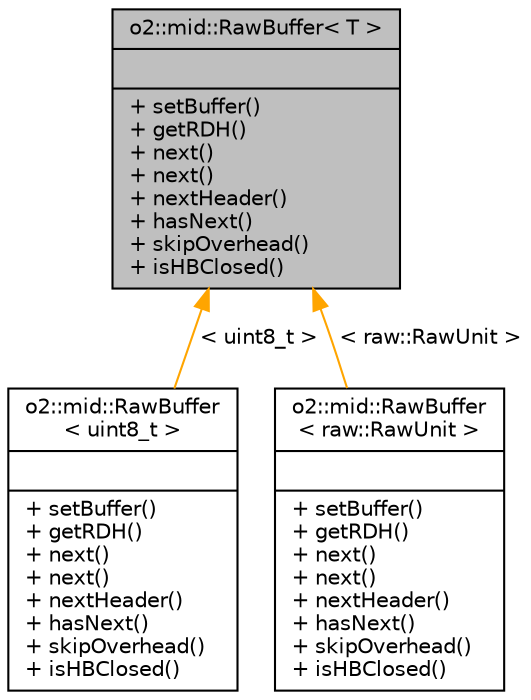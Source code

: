 digraph "o2::mid::RawBuffer&lt; T &gt;"
{
 // INTERACTIVE_SVG=YES
  bgcolor="transparent";
  edge [fontname="Helvetica",fontsize="10",labelfontname="Helvetica",labelfontsize="10"];
  node [fontname="Helvetica",fontsize="10",shape=record];
  Node0 [label="{o2::mid::RawBuffer\< T \>\n||+ setBuffer()\l+ getRDH()\l+ next()\l+ next()\l+ nextHeader()\l+ hasNext()\l+ skipOverhead()\l+ isHBClosed()\l}",height=0.2,width=0.4,color="black", fillcolor="grey75", style="filled", fontcolor="black"];
  Node0 -> Node1 [dir="back",color="orange",fontsize="10",style="solid",label=" \< uint8_t \>" ,fontname="Helvetica"];
  Node1 [label="{o2::mid::RawBuffer\l\< uint8_t \>\n||+ setBuffer()\l+ getRDH()\l+ next()\l+ next()\l+ nextHeader()\l+ hasNext()\l+ skipOverhead()\l+ isHBClosed()\l}",height=0.2,width=0.4,color="black",URL="$d1/d4f/classo2_1_1mid_1_1RawBuffer.html"];
  Node0 -> Node2 [dir="back",color="orange",fontsize="10",style="solid",label=" \< raw::RawUnit \>" ,fontname="Helvetica"];
  Node2 [label="{o2::mid::RawBuffer\l\< raw::RawUnit \>\n||+ setBuffer()\l+ getRDH()\l+ next()\l+ next()\l+ nextHeader()\l+ hasNext()\l+ skipOverhead()\l+ isHBClosed()\l}",height=0.2,width=0.4,color="black",URL="$d1/d4f/classo2_1_1mid_1_1RawBuffer.html"];
}
